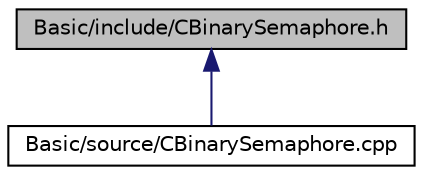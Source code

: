 digraph "Basic/include/CBinarySemaphore.h"
{
  edge [fontname="Helvetica",fontsize="10",labelfontname="Helvetica",labelfontsize="10"];
  node [fontname="Helvetica",fontsize="10",shape=record];
  Node1 [label="Basic/include/CBinarySemaphore.h",height=0.2,width=0.4,color="black", fillcolor="grey75", style="filled" fontcolor="black"];
  Node1 -> Node2 [dir="back",color="midnightblue",fontsize="10",style="solid",fontname="Helvetica"];
  Node2 [label="Basic/source/CBinarySemaphore.cpp",height=0.2,width=0.4,color="black", fillcolor="white", style="filled",URL="$CBinarySemaphore_8cpp.html"];
}
